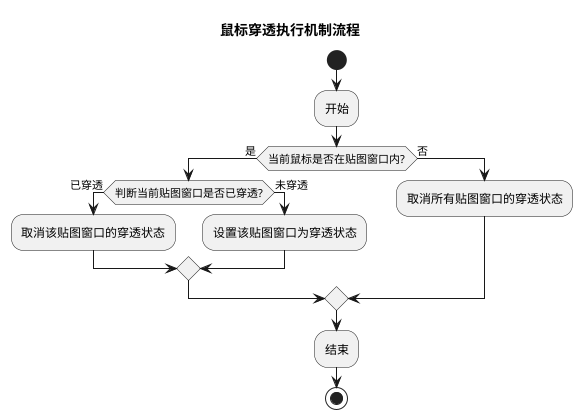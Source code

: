 @startuml

title 鼠标穿透执行机制流程

start
:开始;

if (当前鼠标是否在贴图窗口内?) is (是) then
    if (判断当前贴图窗口是否已穿透?) is (已穿透) then
      :取消该贴图窗口的穿透状态;
    else (未穿透)
      :设置该贴图窗口为穿透状态;
    endif
else (否)
    :取消所有贴图窗口的穿透状态;
endif

:结束;
stop

@enduml